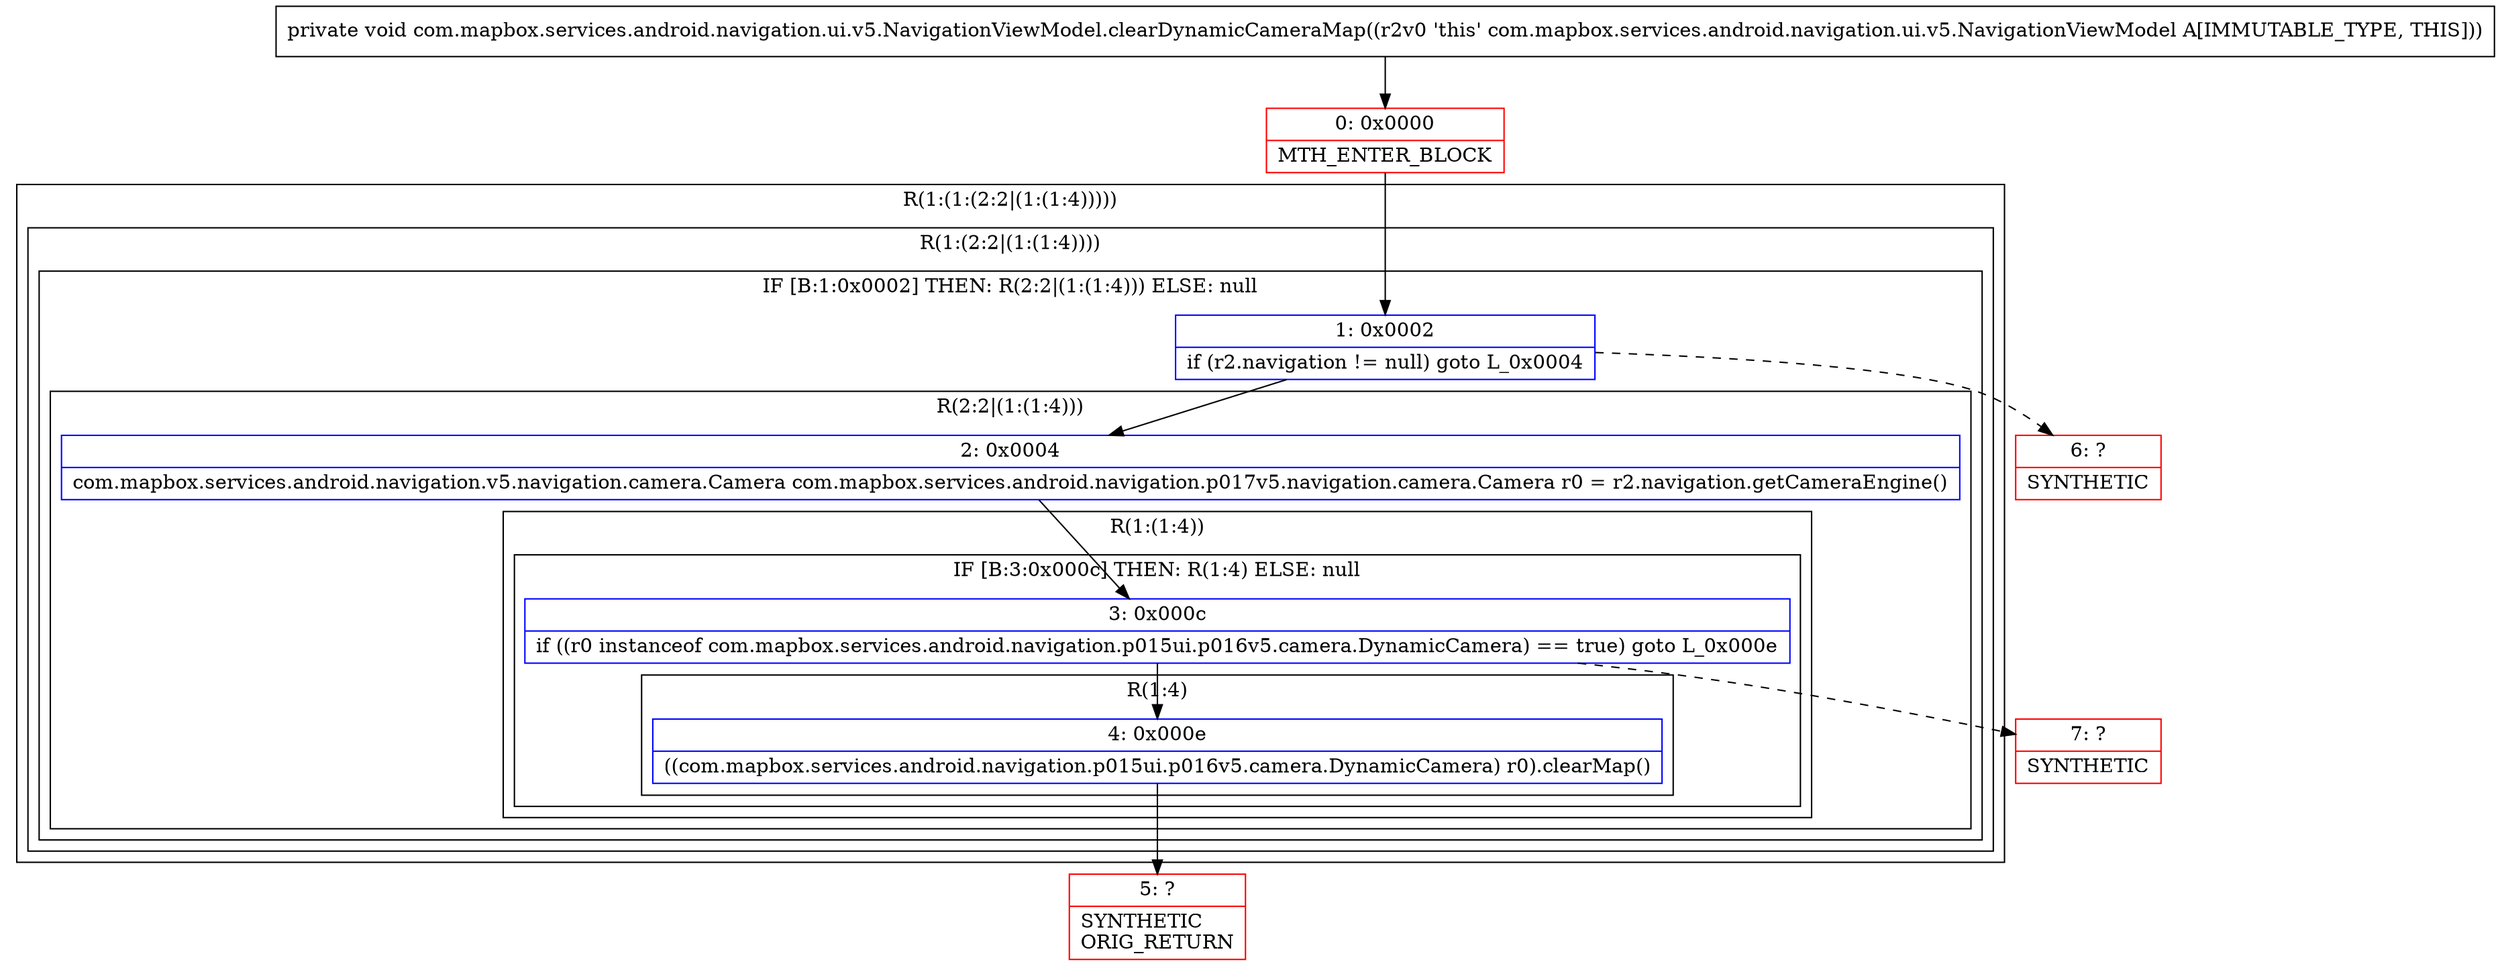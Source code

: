 digraph "CFG forcom.mapbox.services.android.navigation.ui.v5.NavigationViewModel.clearDynamicCameraMap()V" {
subgraph cluster_Region_1445069694 {
label = "R(1:(1:(2:2|(1:(1:4)))))";
node [shape=record,color=blue];
subgraph cluster_Region_1303669203 {
label = "R(1:(2:2|(1:(1:4))))";
node [shape=record,color=blue];
subgraph cluster_IfRegion_2031665712 {
label = "IF [B:1:0x0002] THEN: R(2:2|(1:(1:4))) ELSE: null";
node [shape=record,color=blue];
Node_1 [shape=record,label="{1\:\ 0x0002|if (r2.navigation != null) goto L_0x0004\l}"];
subgraph cluster_Region_1483925512 {
label = "R(2:2|(1:(1:4)))";
node [shape=record,color=blue];
Node_2 [shape=record,label="{2\:\ 0x0004|com.mapbox.services.android.navigation.v5.navigation.camera.Camera com.mapbox.services.android.navigation.p017v5.navigation.camera.Camera r0 = r2.navigation.getCameraEngine()\l}"];
subgraph cluster_Region_2100370334 {
label = "R(1:(1:4))";
node [shape=record,color=blue];
subgraph cluster_IfRegion_1244935759 {
label = "IF [B:3:0x000c] THEN: R(1:4) ELSE: null";
node [shape=record,color=blue];
Node_3 [shape=record,label="{3\:\ 0x000c|if ((r0 instanceof com.mapbox.services.android.navigation.p015ui.p016v5.camera.DynamicCamera) == true) goto L_0x000e\l}"];
subgraph cluster_Region_1946272552 {
label = "R(1:4)";
node [shape=record,color=blue];
Node_4 [shape=record,label="{4\:\ 0x000e|((com.mapbox.services.android.navigation.p015ui.p016v5.camera.DynamicCamera) r0).clearMap()\l}"];
}
}
}
}
}
}
}
Node_0 [shape=record,color=red,label="{0\:\ 0x0000|MTH_ENTER_BLOCK\l}"];
Node_5 [shape=record,color=red,label="{5\:\ ?|SYNTHETIC\lORIG_RETURN\l}"];
Node_6 [shape=record,color=red,label="{6\:\ ?|SYNTHETIC\l}"];
Node_7 [shape=record,color=red,label="{7\:\ ?|SYNTHETIC\l}"];
MethodNode[shape=record,label="{private void com.mapbox.services.android.navigation.ui.v5.NavigationViewModel.clearDynamicCameraMap((r2v0 'this' com.mapbox.services.android.navigation.ui.v5.NavigationViewModel A[IMMUTABLE_TYPE, THIS])) }"];
MethodNode -> Node_0;
Node_1 -> Node_2;
Node_1 -> Node_6[style=dashed];
Node_2 -> Node_3;
Node_3 -> Node_4;
Node_3 -> Node_7[style=dashed];
Node_4 -> Node_5;
Node_0 -> Node_1;
}

